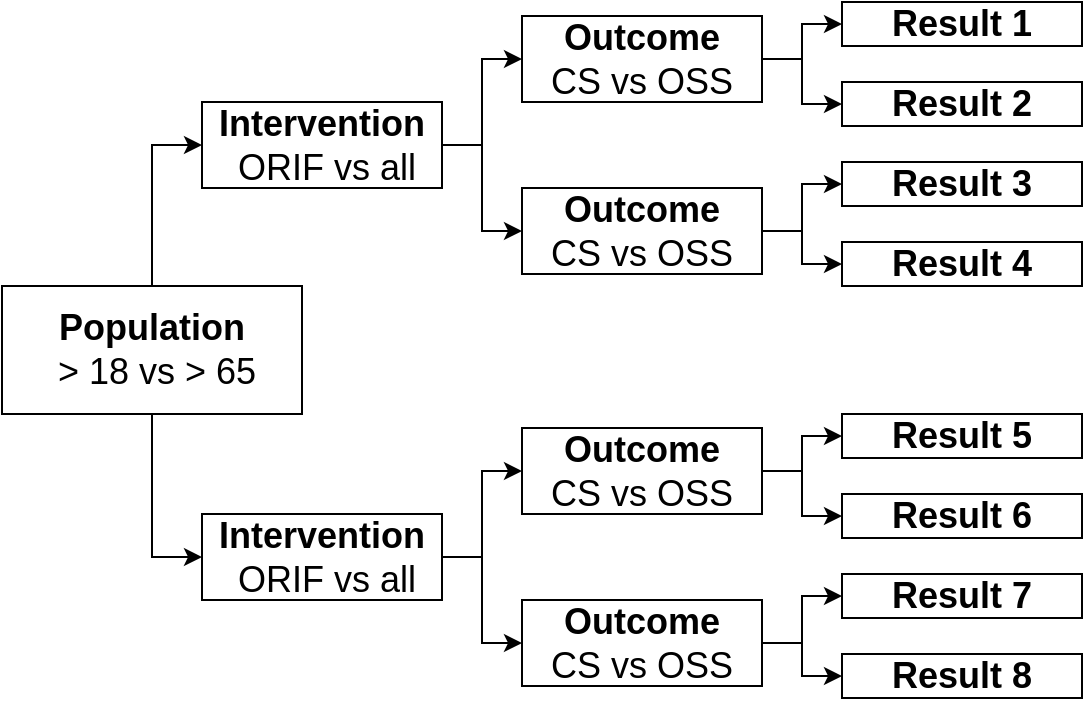 <mxfile>
    <diagram id="vWANs_UJyGYBkiGuRqPS" name="Page-1">
        <mxGraphModel dx="1767" dy="672" grid="1" gridSize="10" guides="1" tooltips="1" connect="1" arrows="1" fold="1" page="1" pageScale="1" pageWidth="1600" pageHeight="900" math="0" shadow="0">
            <root>
                <mxCell id="0"/>
                <mxCell id="1" parent="0"/>
                <mxCell id="5" value="" style="edgeStyle=orthogonalEdgeStyle;rounded=0;orthogonalLoop=1;jettySize=auto;html=1;entryX=0;entryY=0.5;entryDx=0;entryDy=0;fontSize=18;" parent="1" source="2" target="4" edge="1">
                    <mxGeometry relative="1" as="geometry"/>
                </mxCell>
                <mxCell id="2" value="&lt;font color=&quot;#000000&quot; style=&quot;font-size: 18px&quot;&gt;&lt;b style=&quot;font-size: 18px&quot;&gt;Population&lt;br style=&quot;font-size: 18px&quot;&gt;&lt;/b&gt;&amp;nbsp;&amp;gt; 18 vs &amp;gt; 65&lt;br style=&quot;font-size: 18px&quot;&gt;&lt;/font&gt;" style="rounded=0;whiteSpace=wrap;html=1;strokeColor=#000000;fillColor=#FFFFFF;fontSize=18;" parent="1" vertex="1">
                    <mxGeometry x="40" y="420" width="150" height="64" as="geometry"/>
                </mxCell>
                <mxCell id="9" value="" style="edgeStyle=orthogonalEdgeStyle;rounded=0;orthogonalLoop=1;jettySize=auto;html=1;fontSize=18;entryX=0;entryY=0.5;entryDx=0;entryDy=0;" parent="1" source="4" target="8" edge="1">
                    <mxGeometry relative="1" as="geometry"/>
                </mxCell>
                <mxCell id="12" value="" style="edgeStyle=orthogonalEdgeStyle;rounded=0;orthogonalLoop=1;jettySize=auto;html=1;entryX=0;entryY=0.5;entryDx=0;entryDy=0;fontSize=18;" parent="1" source="4" target="30" edge="1">
                    <mxGeometry relative="1" as="geometry">
                        <mxPoint x="310" y="418" as="targetPoint"/>
                    </mxGeometry>
                </mxCell>
                <mxCell id="4" value="&lt;font color=&quot;#000000&quot; style=&quot;font-size: 18px&quot;&gt;&lt;b style=&quot;font-size: 18px&quot;&gt;Intervention&lt;br style=&quot;font-size: 18px&quot;&gt;&lt;/b&gt;&amp;nbsp;ORIF vs all&lt;br style=&quot;font-size: 18px&quot;&gt;&lt;/font&gt;" style="rounded=0;whiteSpace=wrap;html=1;strokeColor=#000000;fillColor=#FFFFFF;fontSize=18;" parent="1" vertex="1">
                    <mxGeometry x="140" y="328" width="120" height="43" as="geometry"/>
                </mxCell>
                <mxCell id="14" value="" style="edgeStyle=orthogonalEdgeStyle;rounded=0;orthogonalLoop=1;jettySize=auto;html=1;entryX=0;entryY=0.5;entryDx=0;entryDy=0;fontSize=18;" parent="1" source="8" target="13" edge="1">
                    <mxGeometry relative="1" as="geometry"/>
                </mxCell>
                <mxCell id="18" value="" style="edgeStyle=orthogonalEdgeStyle;rounded=0;orthogonalLoop=1;jettySize=auto;html=1;fontSize=18;" parent="1" source="8" target="17" edge="1">
                    <mxGeometry relative="1" as="geometry"/>
                </mxCell>
                <mxCell id="8" value="&lt;font color=&quot;#000000&quot; style=&quot;font-size: 18px;&quot;&gt;&lt;b style=&quot;font-size: 18px;&quot;&gt;Outcome&lt;br style=&quot;font-size: 18px;&quot;&gt;&lt;/b&gt;CS vs OSS&lt;br style=&quot;font-size: 18px;&quot;&gt;&lt;/font&gt;" style="rounded=0;whiteSpace=wrap;html=1;strokeColor=#000000;fillColor=#FFFFFF;fontSize=18;" parent="1" vertex="1">
                    <mxGeometry x="300" y="285" width="120" height="43" as="geometry"/>
                </mxCell>
                <mxCell id="13" value="&lt;font color=&quot;#000000&quot; style=&quot;font-size: 18px&quot;&gt;&lt;b style=&quot;font-size: 18px&quot;&gt;Result 1&lt;/b&gt;&lt;br style=&quot;font-size: 18px&quot;&gt;&lt;/font&gt;" style="rounded=0;whiteSpace=wrap;html=1;strokeColor=#000000;fillColor=#FFFFFF;imageWidth=24;imageHeight=24;fontSize=18;" parent="1" vertex="1">
                    <mxGeometry x="460" y="278" width="120" height="22" as="geometry"/>
                </mxCell>
                <mxCell id="17" value="&lt;font color=&quot;#000000&quot; style=&quot;font-size: 18px&quot;&gt;&lt;b style=&quot;font-size: 18px&quot;&gt;Result 2&lt;/b&gt;&lt;br style=&quot;font-size: 18px&quot;&gt;&lt;/font&gt;" style="rounded=0;whiteSpace=wrap;html=1;strokeColor=#000000;fillColor=#FFFFFF;imageWidth=24;imageHeight=24;fontSize=18;" parent="1" vertex="1">
                    <mxGeometry x="460" y="318" width="120" height="22" as="geometry"/>
                </mxCell>
                <mxCell id="28" value="" style="edgeStyle=orthogonalEdgeStyle;rounded=0;orthogonalLoop=1;jettySize=auto;html=1;entryX=0;entryY=0.5;entryDx=0;entryDy=0;fontSize=18;" parent="1" source="30" target="31" edge="1">
                    <mxGeometry relative="1" as="geometry"/>
                </mxCell>
                <mxCell id="29" value="" style="edgeStyle=orthogonalEdgeStyle;rounded=0;orthogonalLoop=1;jettySize=auto;html=1;fontSize=18;" parent="1" source="30" target="32" edge="1">
                    <mxGeometry relative="1" as="geometry"/>
                </mxCell>
                <mxCell id="30" value="&lt;font color=&quot;#000000&quot; style=&quot;font-size: 18px;&quot;&gt;&lt;b style=&quot;font-size: 18px;&quot;&gt;Outcome&lt;br style=&quot;font-size: 18px;&quot;&gt;&lt;/b&gt;CS vs OSS&lt;br style=&quot;font-size: 18px;&quot;&gt;&lt;/font&gt;" style="rounded=0;whiteSpace=wrap;html=1;strokeColor=#000000;fillColor=#FFFFFF;fontSize=18;" parent="1" vertex="1">
                    <mxGeometry x="300" y="371" width="120" height="43" as="geometry"/>
                </mxCell>
                <mxCell id="31" value="&lt;font color=&quot;#000000&quot; style=&quot;font-size: 18px&quot;&gt;&lt;b style=&quot;font-size: 18px&quot;&gt;Result 3&lt;/b&gt;&lt;br style=&quot;font-size: 18px&quot;&gt;&lt;/font&gt;" style="rounded=0;whiteSpace=wrap;html=1;strokeColor=#000000;fillColor=#FFFFFF;imageWidth=24;imageHeight=24;fontSize=18;" parent="1" vertex="1">
                    <mxGeometry x="460" y="358" width="120" height="22" as="geometry"/>
                </mxCell>
                <mxCell id="32" value="&lt;font color=&quot;#000000&quot; style=&quot;font-size: 18px&quot;&gt;&lt;b style=&quot;font-size: 18px&quot;&gt;Result 4&lt;/b&gt;&lt;br style=&quot;font-size: 18px&quot;&gt;&lt;/font&gt;" style="rounded=0;whiteSpace=wrap;html=1;strokeColor=#000000;fillColor=#FFFFFF;imageWidth=24;imageHeight=24;fontSize=18;" parent="1" vertex="1">
                    <mxGeometry x="460" y="398" width="120" height="22" as="geometry"/>
                </mxCell>
                <mxCell id="43" value="" style="edgeStyle=orthogonalEdgeStyle;rounded=0;orthogonalLoop=1;jettySize=auto;html=1;entryX=0;entryY=0.5;entryDx=0;entryDy=0;fontSize=18;exitX=0.5;exitY=1;exitDx=0;exitDy=0;" parent="1" source="2" target="46" edge="1">
                    <mxGeometry relative="1" as="geometry">
                        <mxPoint x="100" y="494" as="sourcePoint"/>
                    </mxGeometry>
                </mxCell>
                <mxCell id="44" value="" style="edgeStyle=orthogonalEdgeStyle;rounded=0;orthogonalLoop=1;jettySize=auto;html=1;fontSize=18;entryX=0;entryY=0.5;entryDx=0;entryDy=0;" parent="1" source="46" target="49" edge="1">
                    <mxGeometry relative="1" as="geometry"/>
                </mxCell>
                <mxCell id="45" value="" style="edgeStyle=orthogonalEdgeStyle;rounded=0;orthogonalLoop=1;jettySize=auto;html=1;entryX=0;entryY=0.5;entryDx=0;entryDy=0;fontSize=18;" parent="1" source="46" target="54" edge="1">
                    <mxGeometry relative="1" as="geometry">
                        <mxPoint x="310" y="624" as="targetPoint"/>
                    </mxGeometry>
                </mxCell>
                <mxCell id="46" value="&lt;font color=&quot;#000000&quot; style=&quot;font-size: 18px&quot;&gt;&lt;b style=&quot;font-size: 18px&quot;&gt;Intervention&lt;br style=&quot;font-size: 18px&quot;&gt;&lt;/b&gt;&amp;nbsp;ORIF vs all&lt;br style=&quot;font-size: 18px&quot;&gt;&lt;/font&gt;" style="rounded=0;whiteSpace=wrap;html=1;strokeColor=#000000;fillColor=#FFFFFF;fontSize=18;" parent="1" vertex="1">
                    <mxGeometry x="140" y="534" width="120" height="43" as="geometry"/>
                </mxCell>
                <mxCell id="47" value="" style="edgeStyle=orthogonalEdgeStyle;rounded=0;orthogonalLoop=1;jettySize=auto;html=1;entryX=0;entryY=0.5;entryDx=0;entryDy=0;fontSize=18;" parent="1" source="49" target="50" edge="1">
                    <mxGeometry relative="1" as="geometry"/>
                </mxCell>
                <mxCell id="48" value="" style="edgeStyle=orthogonalEdgeStyle;rounded=0;orthogonalLoop=1;jettySize=auto;html=1;fontSize=18;" parent="1" source="49" target="51" edge="1">
                    <mxGeometry relative="1" as="geometry"/>
                </mxCell>
                <mxCell id="49" value="&lt;font color=&quot;#000000&quot; style=&quot;font-size: 18px;&quot;&gt;&lt;b style=&quot;font-size: 18px;&quot;&gt;Outcome&lt;br style=&quot;font-size: 18px;&quot;&gt;&lt;/b&gt;CS vs OSS&lt;br style=&quot;font-size: 18px;&quot;&gt;&lt;/font&gt;" style="rounded=0;whiteSpace=wrap;html=1;strokeColor=#000000;fillColor=#FFFFFF;fontSize=18;" parent="1" vertex="1">
                    <mxGeometry x="300" y="491" width="120" height="43" as="geometry"/>
                </mxCell>
                <mxCell id="50" value="&lt;font color=&quot;#000000&quot; style=&quot;font-size: 18px&quot;&gt;&lt;b style=&quot;font-size: 18px&quot;&gt;Result 5&lt;/b&gt;&lt;br style=&quot;font-size: 18px&quot;&gt;&lt;/font&gt;" style="rounded=0;whiteSpace=wrap;html=1;strokeColor=#000000;fillColor=#FFFFFF;imageWidth=24;imageHeight=24;fontSize=18;" parent="1" vertex="1">
                    <mxGeometry x="460" y="484" width="120" height="22" as="geometry"/>
                </mxCell>
                <mxCell id="51" value="&lt;font color=&quot;#000000&quot; style=&quot;font-size: 18px&quot;&gt;&lt;b style=&quot;font-size: 18px&quot;&gt;Result 6&lt;/b&gt;&lt;br style=&quot;font-size: 18px&quot;&gt;&lt;/font&gt;" style="rounded=0;whiteSpace=wrap;html=1;strokeColor=#000000;fillColor=#FFFFFF;imageWidth=24;imageHeight=24;fontSize=18;" parent="1" vertex="1">
                    <mxGeometry x="460" y="524" width="120" height="22" as="geometry"/>
                </mxCell>
                <mxCell id="52" value="" style="edgeStyle=orthogonalEdgeStyle;rounded=0;orthogonalLoop=1;jettySize=auto;html=1;entryX=0;entryY=0.5;entryDx=0;entryDy=0;fontSize=18;" parent="1" source="54" target="55" edge="1">
                    <mxGeometry relative="1" as="geometry"/>
                </mxCell>
                <mxCell id="53" value="" style="edgeStyle=orthogonalEdgeStyle;rounded=0;orthogonalLoop=1;jettySize=auto;html=1;fontSize=18;" parent="1" source="54" target="56" edge="1">
                    <mxGeometry relative="1" as="geometry"/>
                </mxCell>
                <mxCell id="54" value="&lt;font color=&quot;#000000&quot; style=&quot;font-size: 18px;&quot;&gt;&lt;b style=&quot;font-size: 18px;&quot;&gt;Outcome&lt;br style=&quot;font-size: 18px;&quot;&gt;&lt;/b&gt;CS vs OSS&lt;br style=&quot;font-size: 18px;&quot;&gt;&lt;/font&gt;" style="rounded=0;whiteSpace=wrap;html=1;strokeColor=#000000;fillColor=#FFFFFF;fontSize=18;" parent="1" vertex="1">
                    <mxGeometry x="300" y="577" width="120" height="43" as="geometry"/>
                </mxCell>
                <mxCell id="55" value="&lt;font color=&quot;#000000&quot; style=&quot;font-size: 18px&quot;&gt;&lt;b style=&quot;font-size: 18px&quot;&gt;Result 7&lt;/b&gt;&lt;br style=&quot;font-size: 18px&quot;&gt;&lt;/font&gt;" style="rounded=0;whiteSpace=wrap;html=1;strokeColor=#000000;fillColor=#FFFFFF;imageWidth=24;imageHeight=24;fontSize=18;" parent="1" vertex="1">
                    <mxGeometry x="460" y="564" width="120" height="22" as="geometry"/>
                </mxCell>
                <mxCell id="56" value="&lt;font color=&quot;#000000&quot; style=&quot;font-size: 18px&quot;&gt;&lt;b style=&quot;font-size: 18px&quot;&gt;Result 8&lt;/b&gt;&lt;br style=&quot;font-size: 18px&quot;&gt;&lt;/font&gt;" style="rounded=0;whiteSpace=wrap;html=1;strokeColor=#000000;fillColor=#FFFFFF;imageWidth=24;imageHeight=24;fontSize=18;" parent="1" vertex="1">
                    <mxGeometry x="460" y="604" width="120" height="22" as="geometry"/>
                </mxCell>
            </root>
        </mxGraphModel>
    </diagram>
</mxfile>